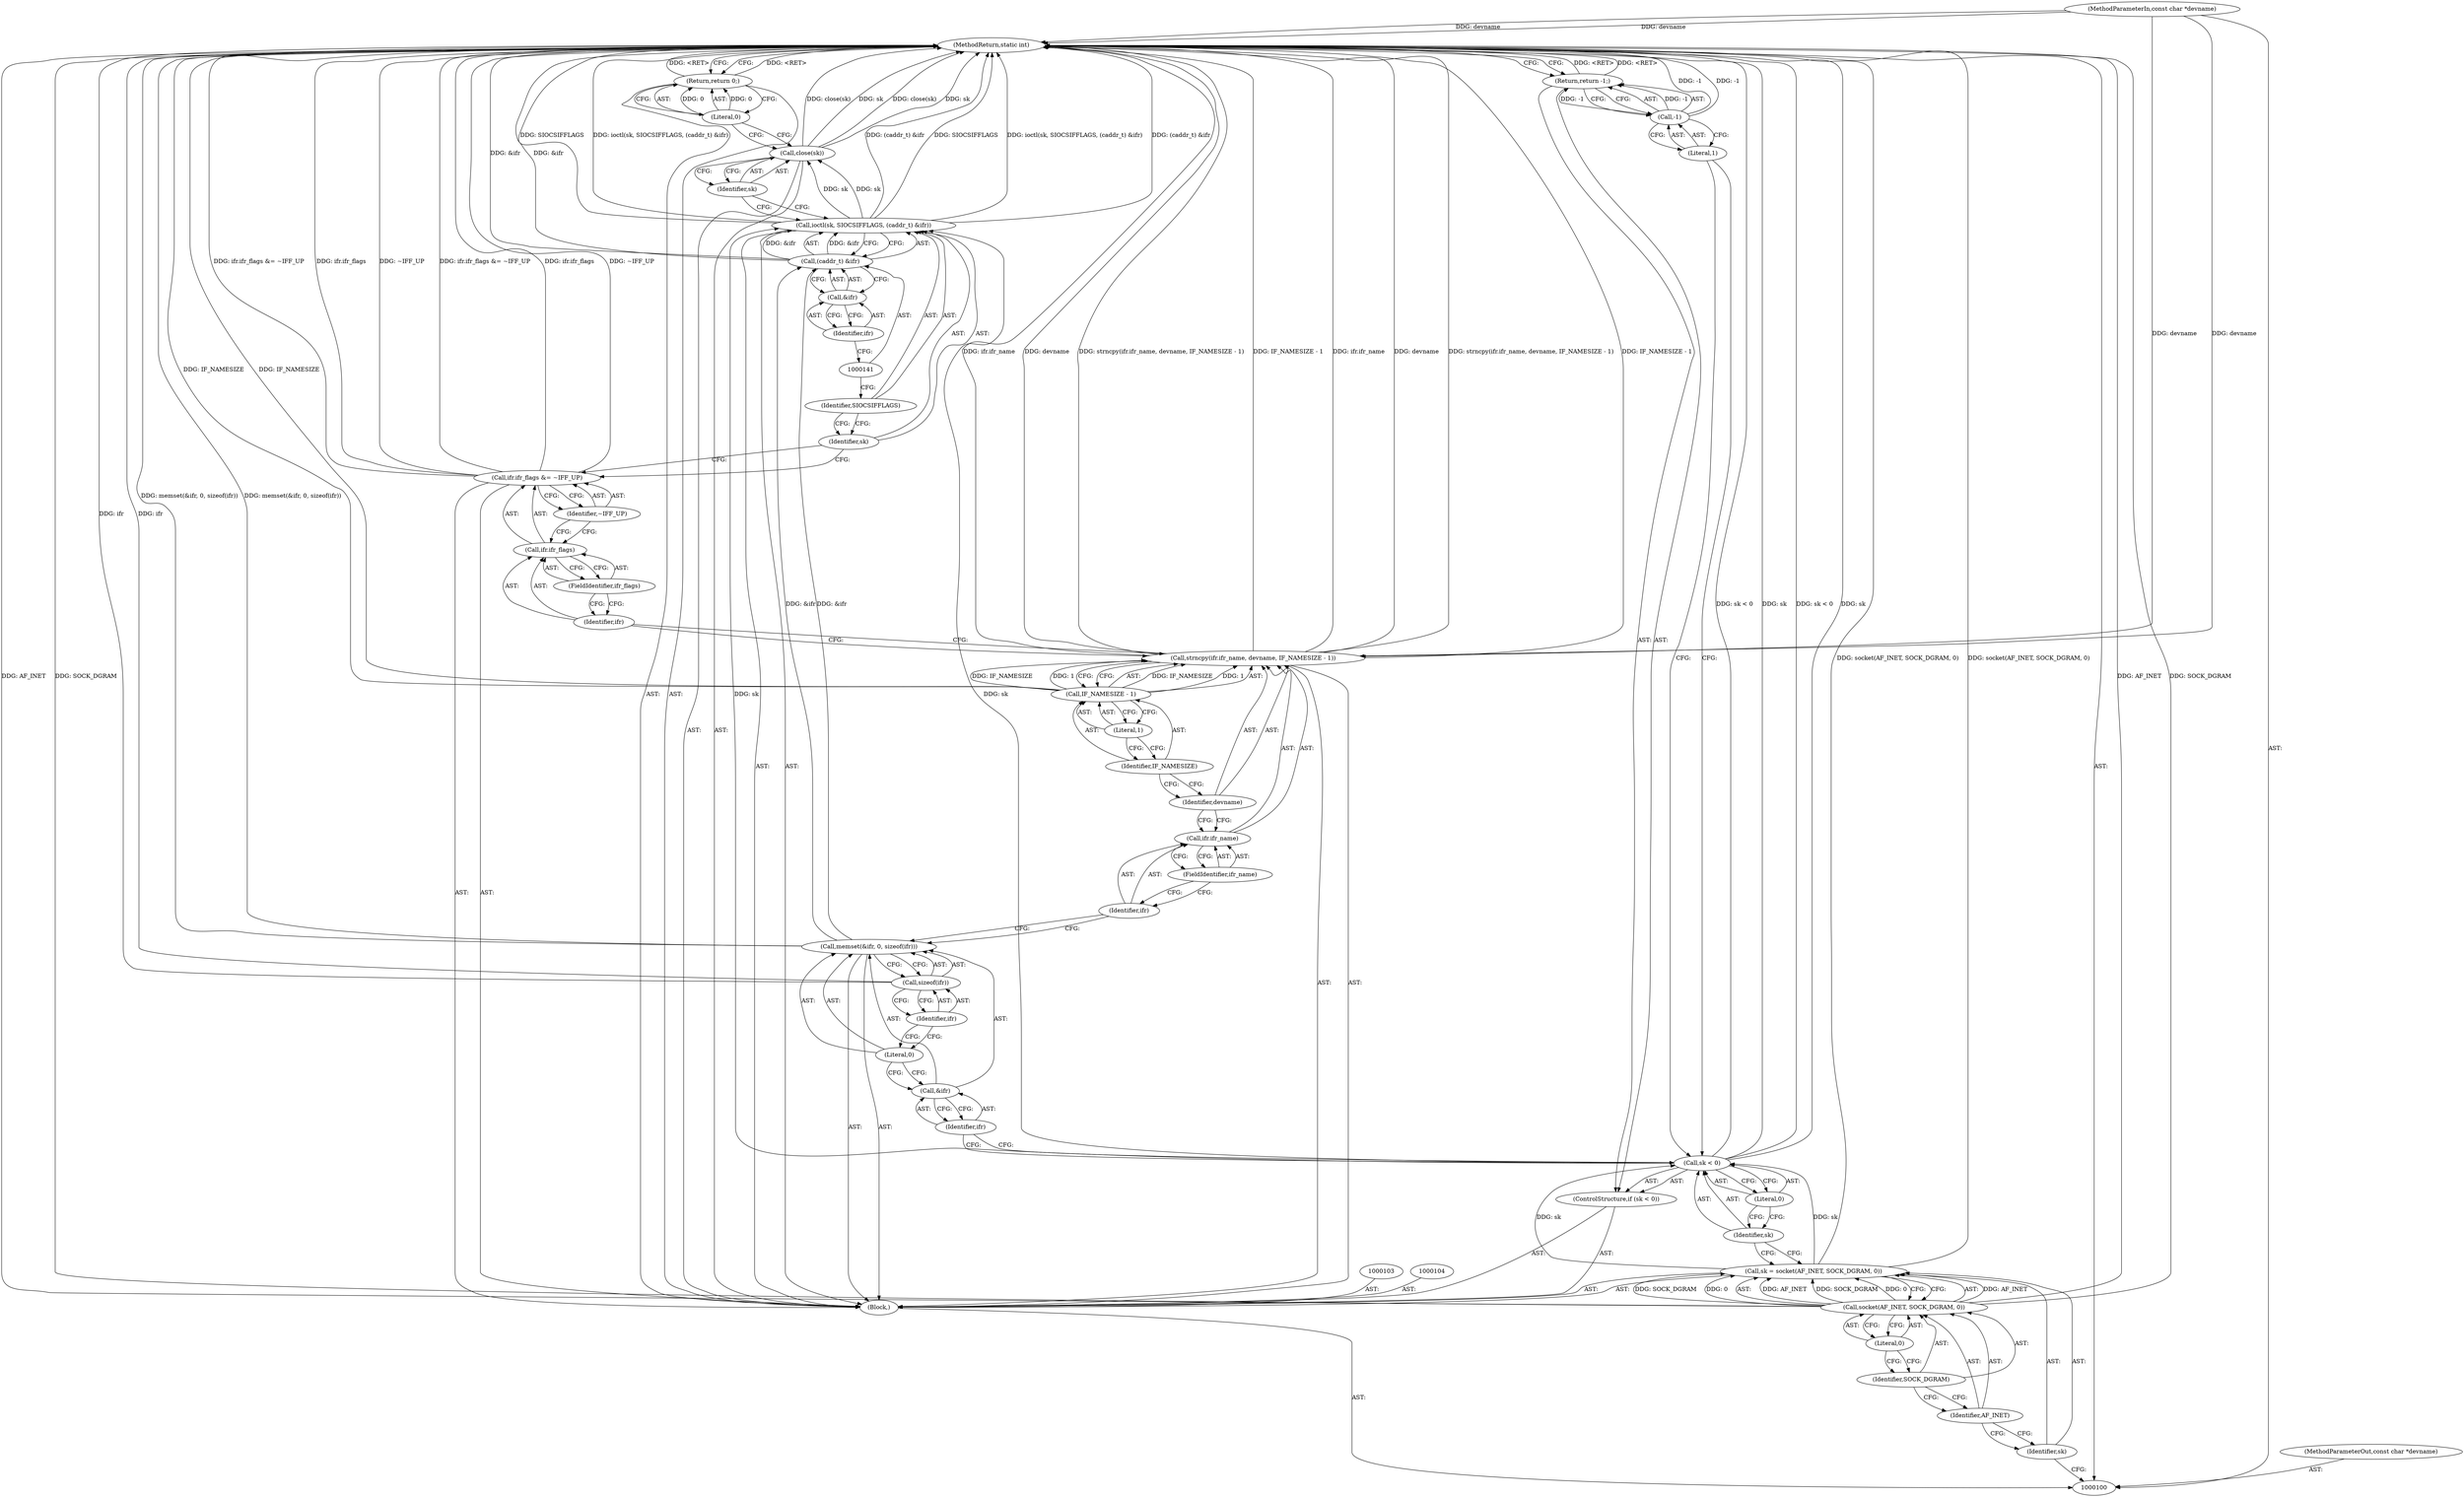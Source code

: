 digraph "1_Android_472271b153c5dc53c28beac55480a8d8434b2d5c_25" {
"1000148" [label="(MethodReturn,static int)"];
"1000101" [label="(MethodParameterIn,const char *devname)"];
"1000226" [label="(MethodParameterOut,const char *devname)"];
"1000119" [label="(Call,&ifr)"];
"1000120" [label="(Identifier,ifr)"];
"1000121" [label="(Literal,0)"];
"1000122" [label="(Call,sizeof(ifr))"];
"1000123" [label="(Identifier,ifr)"];
"1000118" [label="(Call,memset(&ifr, 0, sizeof(ifr)))"];
"1000125" [label="(Call,ifr.ifr_name)"];
"1000126" [label="(Identifier,ifr)"];
"1000127" [label="(FieldIdentifier,ifr_name)"];
"1000128" [label="(Identifier,devname)"];
"1000129" [label="(Call,IF_NAMESIZE - 1)"];
"1000130" [label="(Identifier,IF_NAMESIZE)"];
"1000124" [label="(Call,strncpy(ifr.ifr_name, devname, IF_NAMESIZE - 1))"];
"1000131" [label="(Literal,1)"];
"1000136" [label="(Identifier,~IFF_UP)"];
"1000132" [label="(Call,ifr.ifr_flags &= ~IFF_UP)"];
"1000133" [label="(Call,ifr.ifr_flags)"];
"1000134" [label="(Identifier,ifr)"];
"1000135" [label="(FieldIdentifier,ifr_flags)"];
"1000138" [label="(Identifier,sk)"];
"1000139" [label="(Identifier,SIOCSIFFLAGS)"];
"1000140" [label="(Call,(caddr_t) &ifr)"];
"1000142" [label="(Call,&ifr)"];
"1000143" [label="(Identifier,ifr)"];
"1000137" [label="(Call,ioctl(sk, SIOCSIFFLAGS, (caddr_t) &ifr))"];
"1000145" [label="(Identifier,sk)"];
"1000144" [label="(Call,close(sk))"];
"1000102" [label="(Block,)"];
"1000146" [label="(Return,return 0;)"];
"1000147" [label="(Literal,0)"];
"1000108" [label="(Identifier,AF_INET)"];
"1000109" [label="(Identifier,SOCK_DGRAM)"];
"1000110" [label="(Literal,0)"];
"1000105" [label="(Call,sk = socket(AF_INET, SOCK_DGRAM, 0))"];
"1000106" [label="(Identifier,sk)"];
"1000107" [label="(Call,socket(AF_INET, SOCK_DGRAM, 0))"];
"1000111" [label="(ControlStructure,if (sk < 0))"];
"1000114" [label="(Literal,0)"];
"1000112" [label="(Call,sk < 0)"];
"1000113" [label="(Identifier,sk)"];
"1000115" [label="(Return,return -1;)"];
"1000116" [label="(Call,-1)"];
"1000117" [label="(Literal,1)"];
"1000148" -> "1000100"  [label="AST: "];
"1000148" -> "1000115"  [label="CFG: "];
"1000148" -> "1000146"  [label="CFG: "];
"1000146" -> "1000148"  [label="DDG: <RET>"];
"1000129" -> "1000148"  [label="DDG: IF_NAMESIZE"];
"1000140" -> "1000148"  [label="DDG: &ifr"];
"1000124" -> "1000148"  [label="DDG: ifr.ifr_name"];
"1000124" -> "1000148"  [label="DDG: devname"];
"1000124" -> "1000148"  [label="DDG: strncpy(ifr.ifr_name, devname, IF_NAMESIZE - 1)"];
"1000124" -> "1000148"  [label="DDG: IF_NAMESIZE - 1"];
"1000107" -> "1000148"  [label="DDG: AF_INET"];
"1000107" -> "1000148"  [label="DDG: SOCK_DGRAM"];
"1000105" -> "1000148"  [label="DDG: socket(AF_INET, SOCK_DGRAM, 0)"];
"1000137" -> "1000148"  [label="DDG: (caddr_t) &ifr"];
"1000137" -> "1000148"  [label="DDG: SIOCSIFFLAGS"];
"1000137" -> "1000148"  [label="DDG: ioctl(sk, SIOCSIFFLAGS, (caddr_t) &ifr)"];
"1000118" -> "1000148"  [label="DDG: memset(&ifr, 0, sizeof(ifr))"];
"1000116" -> "1000148"  [label="DDG: -1"];
"1000122" -> "1000148"  [label="DDG: ifr"];
"1000132" -> "1000148"  [label="DDG: ifr.ifr_flags &= ~IFF_UP"];
"1000132" -> "1000148"  [label="DDG: ifr.ifr_flags"];
"1000132" -> "1000148"  [label="DDG: ~IFF_UP"];
"1000144" -> "1000148"  [label="DDG: close(sk)"];
"1000144" -> "1000148"  [label="DDG: sk"];
"1000112" -> "1000148"  [label="DDG: sk < 0"];
"1000112" -> "1000148"  [label="DDG: sk"];
"1000101" -> "1000148"  [label="DDG: devname"];
"1000115" -> "1000148"  [label="DDG: <RET>"];
"1000101" -> "1000100"  [label="AST: "];
"1000101" -> "1000148"  [label="DDG: devname"];
"1000101" -> "1000124"  [label="DDG: devname"];
"1000226" -> "1000100"  [label="AST: "];
"1000119" -> "1000118"  [label="AST: "];
"1000119" -> "1000120"  [label="CFG: "];
"1000120" -> "1000119"  [label="AST: "];
"1000121" -> "1000119"  [label="CFG: "];
"1000120" -> "1000119"  [label="AST: "];
"1000120" -> "1000112"  [label="CFG: "];
"1000119" -> "1000120"  [label="CFG: "];
"1000121" -> "1000118"  [label="AST: "];
"1000121" -> "1000119"  [label="CFG: "];
"1000123" -> "1000121"  [label="CFG: "];
"1000122" -> "1000118"  [label="AST: "];
"1000122" -> "1000123"  [label="CFG: "];
"1000123" -> "1000122"  [label="AST: "];
"1000118" -> "1000122"  [label="CFG: "];
"1000122" -> "1000148"  [label="DDG: ifr"];
"1000123" -> "1000122"  [label="AST: "];
"1000123" -> "1000121"  [label="CFG: "];
"1000122" -> "1000123"  [label="CFG: "];
"1000118" -> "1000102"  [label="AST: "];
"1000118" -> "1000122"  [label="CFG: "];
"1000119" -> "1000118"  [label="AST: "];
"1000121" -> "1000118"  [label="AST: "];
"1000122" -> "1000118"  [label="AST: "];
"1000126" -> "1000118"  [label="CFG: "];
"1000118" -> "1000148"  [label="DDG: memset(&ifr, 0, sizeof(ifr))"];
"1000118" -> "1000140"  [label="DDG: &ifr"];
"1000125" -> "1000124"  [label="AST: "];
"1000125" -> "1000127"  [label="CFG: "];
"1000126" -> "1000125"  [label="AST: "];
"1000127" -> "1000125"  [label="AST: "];
"1000128" -> "1000125"  [label="CFG: "];
"1000126" -> "1000125"  [label="AST: "];
"1000126" -> "1000118"  [label="CFG: "];
"1000127" -> "1000126"  [label="CFG: "];
"1000127" -> "1000125"  [label="AST: "];
"1000127" -> "1000126"  [label="CFG: "];
"1000125" -> "1000127"  [label="CFG: "];
"1000128" -> "1000124"  [label="AST: "];
"1000128" -> "1000125"  [label="CFG: "];
"1000130" -> "1000128"  [label="CFG: "];
"1000129" -> "1000124"  [label="AST: "];
"1000129" -> "1000131"  [label="CFG: "];
"1000130" -> "1000129"  [label="AST: "];
"1000131" -> "1000129"  [label="AST: "];
"1000124" -> "1000129"  [label="CFG: "];
"1000129" -> "1000148"  [label="DDG: IF_NAMESIZE"];
"1000129" -> "1000124"  [label="DDG: IF_NAMESIZE"];
"1000129" -> "1000124"  [label="DDG: 1"];
"1000130" -> "1000129"  [label="AST: "];
"1000130" -> "1000128"  [label="CFG: "];
"1000131" -> "1000130"  [label="CFG: "];
"1000124" -> "1000102"  [label="AST: "];
"1000124" -> "1000129"  [label="CFG: "];
"1000125" -> "1000124"  [label="AST: "];
"1000128" -> "1000124"  [label="AST: "];
"1000129" -> "1000124"  [label="AST: "];
"1000134" -> "1000124"  [label="CFG: "];
"1000124" -> "1000148"  [label="DDG: ifr.ifr_name"];
"1000124" -> "1000148"  [label="DDG: devname"];
"1000124" -> "1000148"  [label="DDG: strncpy(ifr.ifr_name, devname, IF_NAMESIZE - 1)"];
"1000124" -> "1000148"  [label="DDG: IF_NAMESIZE - 1"];
"1000101" -> "1000124"  [label="DDG: devname"];
"1000129" -> "1000124"  [label="DDG: IF_NAMESIZE"];
"1000129" -> "1000124"  [label="DDG: 1"];
"1000131" -> "1000129"  [label="AST: "];
"1000131" -> "1000130"  [label="CFG: "];
"1000129" -> "1000131"  [label="CFG: "];
"1000136" -> "1000132"  [label="AST: "];
"1000136" -> "1000133"  [label="CFG: "];
"1000132" -> "1000136"  [label="CFG: "];
"1000132" -> "1000102"  [label="AST: "];
"1000132" -> "1000136"  [label="CFG: "];
"1000133" -> "1000132"  [label="AST: "];
"1000136" -> "1000132"  [label="AST: "];
"1000138" -> "1000132"  [label="CFG: "];
"1000132" -> "1000148"  [label="DDG: ifr.ifr_flags &= ~IFF_UP"];
"1000132" -> "1000148"  [label="DDG: ifr.ifr_flags"];
"1000132" -> "1000148"  [label="DDG: ~IFF_UP"];
"1000133" -> "1000132"  [label="AST: "];
"1000133" -> "1000135"  [label="CFG: "];
"1000134" -> "1000133"  [label="AST: "];
"1000135" -> "1000133"  [label="AST: "];
"1000136" -> "1000133"  [label="CFG: "];
"1000134" -> "1000133"  [label="AST: "];
"1000134" -> "1000124"  [label="CFG: "];
"1000135" -> "1000134"  [label="CFG: "];
"1000135" -> "1000133"  [label="AST: "];
"1000135" -> "1000134"  [label="CFG: "];
"1000133" -> "1000135"  [label="CFG: "];
"1000138" -> "1000137"  [label="AST: "];
"1000138" -> "1000132"  [label="CFG: "];
"1000139" -> "1000138"  [label="CFG: "];
"1000139" -> "1000137"  [label="AST: "];
"1000139" -> "1000138"  [label="CFG: "];
"1000141" -> "1000139"  [label="CFG: "];
"1000140" -> "1000137"  [label="AST: "];
"1000140" -> "1000142"  [label="CFG: "];
"1000141" -> "1000140"  [label="AST: "];
"1000142" -> "1000140"  [label="AST: "];
"1000137" -> "1000140"  [label="CFG: "];
"1000140" -> "1000148"  [label="DDG: &ifr"];
"1000140" -> "1000137"  [label="DDG: &ifr"];
"1000118" -> "1000140"  [label="DDG: &ifr"];
"1000142" -> "1000140"  [label="AST: "];
"1000142" -> "1000143"  [label="CFG: "];
"1000143" -> "1000142"  [label="AST: "];
"1000140" -> "1000142"  [label="CFG: "];
"1000143" -> "1000142"  [label="AST: "];
"1000143" -> "1000141"  [label="CFG: "];
"1000142" -> "1000143"  [label="CFG: "];
"1000137" -> "1000102"  [label="AST: "];
"1000137" -> "1000140"  [label="CFG: "];
"1000138" -> "1000137"  [label="AST: "];
"1000139" -> "1000137"  [label="AST: "];
"1000140" -> "1000137"  [label="AST: "];
"1000145" -> "1000137"  [label="CFG: "];
"1000137" -> "1000148"  [label="DDG: (caddr_t) &ifr"];
"1000137" -> "1000148"  [label="DDG: SIOCSIFFLAGS"];
"1000137" -> "1000148"  [label="DDG: ioctl(sk, SIOCSIFFLAGS, (caddr_t) &ifr)"];
"1000112" -> "1000137"  [label="DDG: sk"];
"1000140" -> "1000137"  [label="DDG: &ifr"];
"1000137" -> "1000144"  [label="DDG: sk"];
"1000145" -> "1000144"  [label="AST: "];
"1000145" -> "1000137"  [label="CFG: "];
"1000144" -> "1000145"  [label="CFG: "];
"1000144" -> "1000102"  [label="AST: "];
"1000144" -> "1000145"  [label="CFG: "];
"1000145" -> "1000144"  [label="AST: "];
"1000147" -> "1000144"  [label="CFG: "];
"1000144" -> "1000148"  [label="DDG: close(sk)"];
"1000144" -> "1000148"  [label="DDG: sk"];
"1000137" -> "1000144"  [label="DDG: sk"];
"1000102" -> "1000100"  [label="AST: "];
"1000103" -> "1000102"  [label="AST: "];
"1000104" -> "1000102"  [label="AST: "];
"1000105" -> "1000102"  [label="AST: "];
"1000111" -> "1000102"  [label="AST: "];
"1000118" -> "1000102"  [label="AST: "];
"1000124" -> "1000102"  [label="AST: "];
"1000132" -> "1000102"  [label="AST: "];
"1000137" -> "1000102"  [label="AST: "];
"1000144" -> "1000102"  [label="AST: "];
"1000146" -> "1000102"  [label="AST: "];
"1000146" -> "1000102"  [label="AST: "];
"1000146" -> "1000147"  [label="CFG: "];
"1000147" -> "1000146"  [label="AST: "];
"1000148" -> "1000146"  [label="CFG: "];
"1000146" -> "1000148"  [label="DDG: <RET>"];
"1000147" -> "1000146"  [label="DDG: 0"];
"1000147" -> "1000146"  [label="AST: "];
"1000147" -> "1000144"  [label="CFG: "];
"1000146" -> "1000147"  [label="CFG: "];
"1000147" -> "1000146"  [label="DDG: 0"];
"1000108" -> "1000107"  [label="AST: "];
"1000108" -> "1000106"  [label="CFG: "];
"1000109" -> "1000108"  [label="CFG: "];
"1000109" -> "1000107"  [label="AST: "];
"1000109" -> "1000108"  [label="CFG: "];
"1000110" -> "1000109"  [label="CFG: "];
"1000110" -> "1000107"  [label="AST: "];
"1000110" -> "1000109"  [label="CFG: "];
"1000107" -> "1000110"  [label="CFG: "];
"1000105" -> "1000102"  [label="AST: "];
"1000105" -> "1000107"  [label="CFG: "];
"1000106" -> "1000105"  [label="AST: "];
"1000107" -> "1000105"  [label="AST: "];
"1000113" -> "1000105"  [label="CFG: "];
"1000105" -> "1000148"  [label="DDG: socket(AF_INET, SOCK_DGRAM, 0)"];
"1000107" -> "1000105"  [label="DDG: AF_INET"];
"1000107" -> "1000105"  [label="DDG: SOCK_DGRAM"];
"1000107" -> "1000105"  [label="DDG: 0"];
"1000105" -> "1000112"  [label="DDG: sk"];
"1000106" -> "1000105"  [label="AST: "];
"1000106" -> "1000100"  [label="CFG: "];
"1000108" -> "1000106"  [label="CFG: "];
"1000107" -> "1000105"  [label="AST: "];
"1000107" -> "1000110"  [label="CFG: "];
"1000108" -> "1000107"  [label="AST: "];
"1000109" -> "1000107"  [label="AST: "];
"1000110" -> "1000107"  [label="AST: "];
"1000105" -> "1000107"  [label="CFG: "];
"1000107" -> "1000148"  [label="DDG: AF_INET"];
"1000107" -> "1000148"  [label="DDG: SOCK_DGRAM"];
"1000107" -> "1000105"  [label="DDG: AF_INET"];
"1000107" -> "1000105"  [label="DDG: SOCK_DGRAM"];
"1000107" -> "1000105"  [label="DDG: 0"];
"1000111" -> "1000102"  [label="AST: "];
"1000112" -> "1000111"  [label="AST: "];
"1000115" -> "1000111"  [label="AST: "];
"1000114" -> "1000112"  [label="AST: "];
"1000114" -> "1000113"  [label="CFG: "];
"1000112" -> "1000114"  [label="CFG: "];
"1000112" -> "1000111"  [label="AST: "];
"1000112" -> "1000114"  [label="CFG: "];
"1000113" -> "1000112"  [label="AST: "];
"1000114" -> "1000112"  [label="AST: "];
"1000117" -> "1000112"  [label="CFG: "];
"1000120" -> "1000112"  [label="CFG: "];
"1000112" -> "1000148"  [label="DDG: sk < 0"];
"1000112" -> "1000148"  [label="DDG: sk"];
"1000105" -> "1000112"  [label="DDG: sk"];
"1000112" -> "1000137"  [label="DDG: sk"];
"1000113" -> "1000112"  [label="AST: "];
"1000113" -> "1000105"  [label="CFG: "];
"1000114" -> "1000113"  [label="CFG: "];
"1000115" -> "1000111"  [label="AST: "];
"1000115" -> "1000116"  [label="CFG: "];
"1000116" -> "1000115"  [label="AST: "];
"1000148" -> "1000115"  [label="CFG: "];
"1000115" -> "1000148"  [label="DDG: <RET>"];
"1000116" -> "1000115"  [label="DDG: -1"];
"1000116" -> "1000115"  [label="AST: "];
"1000116" -> "1000117"  [label="CFG: "];
"1000117" -> "1000116"  [label="AST: "];
"1000115" -> "1000116"  [label="CFG: "];
"1000116" -> "1000148"  [label="DDG: -1"];
"1000116" -> "1000115"  [label="DDG: -1"];
"1000117" -> "1000116"  [label="AST: "];
"1000117" -> "1000112"  [label="CFG: "];
"1000116" -> "1000117"  [label="CFG: "];
}
